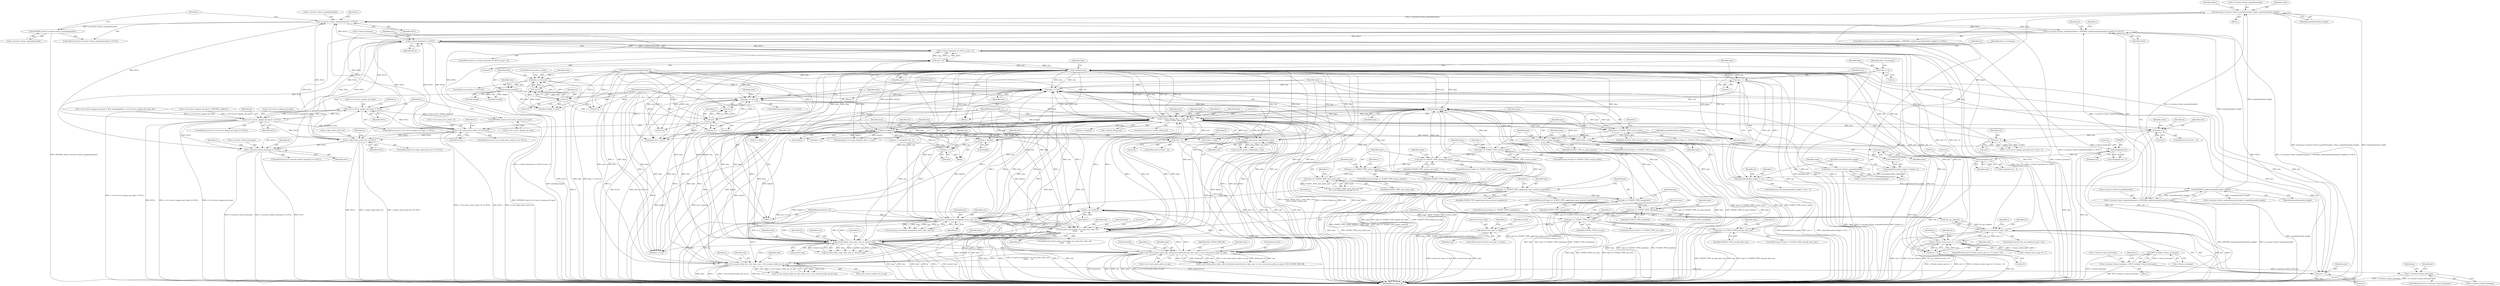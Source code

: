 digraph "0_openssl_fb0bc2b273bcc2d5401dd883fe869af4fc74bb21@API" {
"1000348" [label="(Call,memcpy(s->session->tlsext_ecpointformatlist, sdata, ecpointformatlist_length))"];
"1000325" [label="(Call,s->session->tlsext_ecpointformatlist = OPENSSL_malloc(ecpointformatlist_length))"];
"1000331" [label="(Call,OPENSSL_malloc(ecpointformatlist_length))"];
"1000284" [label="(Call,ecpointformatlist_length != size - 1)"];
"1000278" [label="(Call,ecpointformatlist_length = *(sdata++))"];
"1000286" [label="(Call,size - 1)"];
"1000233" [label="(Call,s->tlsext_debug_cb(s, 1, type, data, size,\n\t\t\t\t\t\ts->tlsext_debug_arg))"];
"1000395" [label="(Call,tls_use_ticket(s))"];
"1000787" [label="(Call,ssl_parse_serverhello_renegotiate_ext(s, data, size, al))"];
"1000841" [label="(Call,ssl_parse_serverhello_use_srtp_ext(s, data, size,\n\t\t\t\t\t\t\t      al))"];
"1000895" [label="(Call,record->fn2(s, type, data, size, al, record->arg))"];
"1000592" [label="(Call,s->ctx->next_proto_select_cb(s, &selected, &selected_len, data, size, s->ctx->next_proto_select_cb_arg))"];
"1000114" [label="(MethodParameterIn,SSL *s)"];
"1000688" [label="(Call,len |= data[1])"];
"1000685" [label="(Call,len <<= 8)"];
"1000680" [label="(Call,len = data[0])"];
"1000217" [label="(Call,n2s(data,size))"];
"1000214" [label="(Call,n2s(data,type))"];
"1000206" [label="(Call,data <= (d+n-4))"];
"1000932" [label="(Call,data += size)"];
"1000254" [label="(Call,size > 0)"];
"1000717" [label="(Call,(unsigned) size)"];
"1000697" [label="(Call,(unsigned) size)"];
"1000670" [label="(Call,size < 4)"];
"1000447" [label="(Call,size - 2)"];
"1000423" [label="(Call,size < 2)"];
"1000378" [label="(Call,s->tls_session_ticket_ext_cb(s, data, size, s->tls_session_ticket_ext_cb_arg))"];
"1000397" [label="(Call,size > 0)"];
"1000530" [label="(Call,size > 0)"];
"1000187" [label="(Call,n2s(data,length))"];
"1000179" [label="(Call,data >= (d+n-2))"];
"1000124" [label="(Call,*data = *p)"];
"1000116" [label="(MethodParameterIn,unsigned char *d)"];
"1000183" [label="(Call,n-2)"];
"1000117" [label="(MethodParameterIn,int n)"];
"1000210" [label="(Call,n-4)"];
"1000651" [label="(Call,type == TLSEXT_TYPE_application_layer_protocol_negotiation)"];
"1000548" [label="(Call,type == TLSEXT_TYPE_next_proto_neg)"];
"1000518" [label="(Call,type == TLSEXT_TYPE_status_request)"];
"1000414" [label="(Call,type == TLSEXT_TYPE_opaque_prf_input)"];
"1000368" [label="(Call,type == TLSEXT_TYPE_session_ticket)"];
"1000269" [label="(Call,type == TLSEXT_TYPE_ec_point_formats)"];
"1000243" [label="(Call,type == TLSEXT_TYPE_server_name)"];
"1000799" [label="(Call,type == TLSEXT_TYPE_heartbeat)"];
"1000781" [label="(Call,type == TLSEXT_TYPE_renegotiate)"];
"1000909" [label="(Call,type == TLSEXT_TYPE_encrypt_then_mac)"];
"1000836" [label="(Call,type == TLSEXT_TYPE_use_srtp)"];
"1000883" [label="(Call,record->ext_type == type)"];
"1000580" [label="(Call,ssl_next_proto_validate(data, size))"];
"1000118" [label="(MethodParameterIn,int *al)"];
"1000281" [label="(Call,sdata++)"];
"1000274" [label="(Call,*sdata = data)"];
"1000310" [label="(Call,s->session->tlsext_ecpointformatlist != NULL)"];
"1000317" [label="(Call,OPENSSL_free(s->session->tlsext_ecpointformatlist))"];
"1000324" [label="(Call,(s->session->tlsext_ecpointformatlist = OPENSSL_malloc(ecpointformatlist_length)) == NULL)"];
"1000249" [label="(Call,s->tlsext_hostname == NULL)"];
"1000248" [label="(Call,s->tlsext_hostname == NULL || size > 0)"];
"1000393" [label="(Call,!tls_use_ticket(s) || (size > 0))"];
"1000523" [label="(Call,(s->tlsext_status_type == -1) || (size > 0))"];
"1000458" [label="(Call,s->s3->server_opaque_prf_input != NULL)"];
"1000465" [label="(Call,OPENSSL_free(s->s3->server_opaque_prf_input))"];
"1000502" [label="(Call,s->s3->server_opaque_prf_input == NULL)"];
"1000564" [label="(Call,s->ctx->next_proto_select_cb == NULL)"];
"1000657" [label="(Call,s->alpn_client_proto_list == NULL)"];
"1000964" [label="(Call,s->session->tlsext_hostname == NULL)"];
"1000978" [label="(Call,BUF_strdup(s->tlsext_hostname))"];
"1000972" [label="(Call,s->session->tlsext_hostname = BUF_strdup(s->tlsext_hostname))"];
"1000983" [label="(Call,!s->session->tlsext_hostname)"];
"1000359" [label="(Call,sdata = s->session->tlsext_ecpointformatlist)"];
"1000781" [label="(Call,type == TLSEXT_TYPE_renegotiate)"];
"1000547" [label="(Call,type == TLSEXT_TYPE_next_proto_neg &&\n\t\t\t s->s3->tmp.finish_md_len == 0)"];
"1000519" [label="(Identifier,type)"];
"1000801" [label="(Identifier,TLSEXT_TYPE_heartbeat)"];
"1000964" [label="(Call,s->session->tlsext_hostname == NULL)"];
"1000479" [label="(Call,s->s3->server_opaque_prf_input = OPENSSL_malloc(1))"];
"1000195" [label="(Call,d+n)"];
"1000600" [label="(Call,s->ctx->next_proto_select_cb_arg)"];
"1000457" [label="(ControlStructure,if (s->s3->server_opaque_prf_input != NULL))"];
"1000414" [label="(Call,type == TLSEXT_TYPE_opaque_prf_input)"];
"1000563" [label="(ControlStructure,if (s->ctx->next_proto_select_cb == NULL))"];
"1000901" [label="(Call,record->arg)"];
"1000225" [label="(Call,d+n)"];
"1000897" [label="(Identifier,type)"];
"1000382" [label="(Call,s->tls_session_ticket_ext_cb_arg)"];
"1000800" [label="(Identifier,type)"];
"1000276" [label="(Identifier,data)"];
"1000281" [label="(Call,sdata++)"];
"1000975" [label="(Identifier,s)"];
"1000884" [label="(Call,record->ext_type)"];
"1000178" [label="(ControlStructure,if (data >= (d+n-2)))"];
"1000883" [label="(Call,record->ext_type == type)"];
"1000270" [label="(Identifier,type)"];
"1000234" [label="(Identifier,s)"];
"1000717" [label="(Call,(unsigned) size)"];
"1000130" [label="(Identifier,tlsext_servername)"];
"1000659" [label="(Identifier,s)"];
"1000716" [label="(Call,(unsigned) size - 3)"];
"1000180" [label="(Identifier,data)"];
"1000708" [label="(Call,len = data[2])"];
"1000653" [label="(Identifier,TLSEXT_TYPE_application_layer_protocol_negotiation)"];
"1000268" [label="(ControlStructure,if (type == TLSEXT_TYPE_ec_point_formats))"];
"1000248" [label="(Call,s->tlsext_hostname == NULL || size > 0)"];
"1000251" [label="(Identifier,s)"];
"1000665" [label="(Identifier,al)"];
"1000242" [label="(ControlStructure,if (type == TLSEXT_TYPE_server_name))"];
"1000219" [label="(Identifier,size)"];
"1000116" [label="(MethodParameterIn,unsigned char *d)"];
"1000271" [label="(Identifier,TLSEXT_TYPE_ec_point_formats)"];
"1000378" [label="(Call,s->tls_session_ticket_ext_cb(s, data, size, s->tls_session_ticket_ext_cb_arg))"];
"1000580" [label="(Call,ssl_next_proto_validate(data, size))"];
"1000681" [label="(Identifier,len)"];
"1000215" [label="(Identifier,data)"];
"1000423" [label="(Call,size < 2)"];
"1000882" [label="(ControlStructure,if (record->ext_type == type))"];
"1000838" [label="(Identifier,TLSEXT_TYPE_use_srtp)"];
"1000260" [label="(Identifier,al)"];
"1000694" [label="(Call,len != (unsigned) size - 2)"];
"1000524" [label="(Call,s->tlsext_status_type == -1)"];
"1000419" [label="(Call,*sdata = data)"];
"1000798" [label="(ControlStructure,if (type == TLSEXT_TYPE_heartbeat))"];
"1000280" [label="(Call,*(sdata++))"];
"1000397" [label="(Call,size > 0)"];
"1000835" [label="(ControlStructure,if (type == TLSEXT_TYPE_use_srtp))"];
"1000689" [label="(Identifier,len)"];
"1000212" [label="(Literal,4)"];
"1000458" [label="(Call,s->s3->server_opaque_prf_input != NULL)"];
"1000188" [label="(Identifier,data)"];
"1000355" [label="(Identifier,ecpointformatlist_length)"];
"1000181" [label="(Call,d+n-2)"];
"1000579" [label="(Call,!ssl_next_proto_validate(data, size))"];
"1000253" [label="(Identifier,NULL)"];
"1000403" [label="(Identifier,al)"];
"1000596" [label="(Call,&selected_len)"];
"1000782" [label="(Identifier,type)"];
"1000654" [label="(Block,)"];
"1000256" [label="(Literal,0)"];
"1000870" [label="(Identifier,i)"];
"1000275" [label="(Identifier,sdata)"];
"1000285" [label="(Identifier,ecpointformatlist_length)"];
"1000311" [label="(Call,s->session->tlsext_ecpointformatlist)"];
"1000377" [label="(Call,!s->tls_session_ticket_ext_cb(s, data, size, s->tls_session_ticket_ext_cb_arg))"];
"1000842" [label="(Identifier,s)"];
"1000700" [label="(Literal,2)"];
"1000368" [label="(Call,type == TLSEXT_TYPE_session_ticket)"];
"1000320" [label="(Identifier,s)"];
"1000447" [label="(Call,size - 2)"];
"1000243" [label="(Call,type == TLSEXT_TYPE_server_name)"];
"1001004" [label="(Call,*p = data)"];
"1000549" [label="(Identifier,type)"];
"1000530" [label="(Call,size > 0)"];
"1000367" [label="(ControlStructure,if (type == TLSEXT_TYPE_session_ticket))"];
"1000316" [label="(Identifier,NULL)"];
"1000965" [label="(Call,s->session->tlsext_hostname)"];
"1000594" [label="(Call,&selected)"];
"1000309" [label="(ControlStructure,if (s->session->tlsext_ecpointformatlist != NULL))"];
"1000331" [label="(Call,OPENSSL_malloc(ecpointformatlist_length))"];
"1000786" [label="(Call,!ssl_parse_serverhello_renegotiate_ext(s, data, size, al))"];
"1000836" [label="(Call,type == TLSEXT_TYPE_use_srtp)"];
"1000844" [label="(Identifier,size)"];
"1000222" [label="(Call,data+size)"];
"1000279" [label="(Identifier,ecpointformatlist_length)"];
"1000207" [label="(Identifier,data)"];
"1000247" [label="(ControlStructure,if (s->tlsext_hostname == NULL || size > 0))"];
"1000984" [label="(Call,s->session->tlsext_hostname)"];
"1000651" [label="(Call,type == TLSEXT_TYPE_application_layer_protocol_negotiation)"];
"1000193" [label="(Identifier,data)"];
"1000898" [label="(Identifier,data)"];
"1000909" [label="(Call,type == TLSEXT_TYPE_encrypt_then_mac)"];
"1000449" [label="(Literal,2)"];
"1000687" [label="(Literal,8)"];
"1000126" [label="(Call,*p)"];
"1000502" [label="(Call,s->s3->server_opaque_prf_input == NULL)"];
"1000520" [label="(Identifier,TLSEXT_TYPE_status_request)"];
"1000972" [label="(Call,s->session->tlsext_hostname = BUF_strdup(s->tlsext_hostname))"];
"1000216" [label="(Identifier,type)"];
"1000788" [label="(Identifier,s)"];
"1000360" [label="(Identifier,sdata)"];
"1000682" [label="(Call,data[0])"];
"1000434" [label="(Identifier,sdata)"];
"1000790" [label="(Identifier,size)"];
"1000574" [label="(Identifier,al)"];
"1000508" [label="(Identifier,NULL)"];
"1000676" [label="(Identifier,al)"];
"1000720" [label="(Literal,3)"];
"1000522" [label="(ControlStructure,if ((s->tlsext_status_type == -1) || (size > 0)))"];
"1000690" [label="(Call,data[1])"];
"1000239" [label="(Call,s->tlsext_debug_arg)"];
"1000326" [label="(Call,s->session->tlsext_ecpointformatlist)"];
"1000415" [label="(Identifier,type)"];
"1000359" [label="(Call,sdata = s->session->tlsext_ecpointformatlist)"];
"1000845" [label="(Identifier,al)"];
"1000536" [label="(Identifier,al)"];
"1000512" [label="(Identifier,al)"];
"1000429" [label="(Identifier,al)"];
"1000805" [label="(Identifier,data)"];
"1001006" [label="(Identifier,p)"];
"1000357" [label="(Identifier,stderr)"];
"1000375" [label="(Identifier,s)"];
"1000983" [label="(Call,!s->session->tlsext_hostname)"];
"1000789" [label="(Identifier,data)"];
"1000532" [label="(Literal,0)"];
"1000894" [label="(Call,!record->fn2(s, type, data, size, al, record->arg))"];
"1000593" [label="(Identifier,s)"];
"1000503" [label="(Call,s->s3->server_opaque_prf_input)"];
"1000843" [label="(Identifier,data)"];
"1000286" [label="(Call,size - 1)"];
"1000936" [label="(Call,data != d+n)"];
"1000548" [label="(Call,type == TLSEXT_TYPE_next_proto_neg)"];
"1000269" [label="(Call,type == TLSEXT_TYPE_ec_point_formats)"];
"1000531" [label="(Identifier,size)"];
"1000652" [label="(Identifier,type)"];
"1000526" [label="(Identifier,s)"];
"1000370" [label="(Identifier,TLSEXT_TYPE_session_ticket)"];
"1000581" [label="(Identifier,data)"];
"1000978" [label="(Call,BUF_strdup(s->tlsext_hostname))"];
"1000392" [label="(ControlStructure,if (!tls_use_ticket(s) || (size > 0)))"];
"1000592" [label="(Call,s->ctx->next_proto_select_cb(s, &selected, &selected_len, data, size, s->ctx->next_proto_select_cb_arg))"];
"1000441" [label="(Call,s->s3->server_opaque_prf_input_len != size - 2)"];
"1000250" [label="(Call,s->tlsext_hostname)"];
"1000688" [label="(Call,len |= data[1])"];
"1000361" [label="(Call,s->session->tlsext_ecpointformatlist)"];
"1000328" [label="(Identifier,s)"];
"1000488" [label="(Call,s->s3->server_opaque_prf_input = BUF_memdup(sdata, s->s3->server_opaque_prf_input_len))"];
"1000396" [label="(Identifier,s)"];
"1000191" [label="(Call,data+length != d+n)"];
"1000125" [label="(Identifier,data)"];
"1000934" [label="(Identifier,size)"];
"1000973" [label="(Call,s->session->tlsext_hostname)"];
"1000791" [label="(Identifier,al)"];
"1000695" [label="(Identifier,len)"];
"1000332" [label="(Identifier,ecpointformatlist_length)"];
"1000685" [label="(Call,len <<= 8)"];
"1000278" [label="(Call,ecpointformatlist_length = *(sdata++))"];
"1000333" [label="(Identifier,NULL)"];
"1000192" [label="(Call,data+length)"];
"1000650" [label="(ControlStructure,if (type == TLSEXT_TYPE_application_layer_protocol_negotiation))"];
"1000555" [label="(Identifier,s)"];
"1000206" [label="(Call,data <= (d+n-4))"];
"1000938" [label="(Call,d+n)"];
"1000908" [label="(ControlStructure,if (type == TLSEXT_TYPE_encrypt_then_mac))"];
"1000318" [label="(Call,s->session->tlsext_ecpointformatlist)"];
"1000236" [label="(Identifier,type)"];
"1000992" [label="(Identifier,al)"];
"1000661" [label="(Identifier,NULL)"];
"1000187" [label="(Call,n2s(data,length))"];
"1000971" [label="(Block,)"];
"1000124" [label="(Call,*data = *p)"];
"1000233" [label="(Call,s->tlsext_debug_cb(s, 1, type, data, size,\n\t\t\t\t\t\ts->tlsext_debug_arg))"];
"1000937" [label="(Identifier,data)"];
"1000282" [label="(Identifier,sdata)"];
"1000911" [label="(Identifier,TLSEXT_TYPE_encrypt_then_mac)"];
"1000542" [label="(Identifier,s)"];
"1000292" [label="(Identifier,al)"];
"1000847" [label="(Literal,0)"];
"1000699" [label="(Identifier,size)"];
"1000274" [label="(Call,*sdata = data)"];
"1000218" [label="(Identifier,data)"];
"1000380" [label="(Identifier,data)"];
"1000221" [label="(Call,data+size > (d+n))"];
"1000672" [label="(Literal,4)"];
"1000245" [label="(Identifier,TLSEXT_TYPE_server_name)"];
"1000324" [label="(Call,(s->session->tlsext_ecpointformatlist = OPENSSL_malloc(ecpointformatlist_length)) == NULL)"];
"1000582" [label="(Identifier,size)"];
"1000686" [label="(Identifier,len)"];
"1000235" [label="(Literal,1)"];
"1000325" [label="(Call,s->session->tlsext_ecpointformatlist = OPENSSL_malloc(ecpointformatlist_length))"];
"1000238" [label="(Identifier,size)"];
"1000118" [label="(MethodParameterIn,int *al)"];
"1000420" [label="(Identifier,sdata)"];
"1000465" [label="(Call,OPENSSL_free(s->s3->server_opaque_prf_input))"];
"1000214" [label="(Call,n2s(data,type))"];
"1000900" [label="(Identifier,al)"];
"1000840" [label="(ControlStructure,if(ssl_parse_serverhello_use_srtp_ext(s, data, size,\n\t\t\t\t\t\t\t      al)))"];
"1000369" [label="(Identifier,type)"];
"1000249" [label="(Call,s->tlsext_hostname == NULL)"];
"1000119" [label="(Block,)"];
"1000184" [label="(Identifier,n)"];
"1000468" [label="(Identifier,s)"];
"1000244" [label="(Identifier,type)"];
"1000117" [label="(MethodParameterIn,int n)"];
"1000229" [label="(ControlStructure,if (s->tlsext_debug_cb))"];
"1000398" [label="(Identifier,size)"];
"1000837" [label="(Identifier,type)"];
"1000348" [label="(Call,memcpy(s->session->tlsext_ecpointformatlist, sdata, ecpointformatlist_length))"];
"1000272" [label="(Block,)"];
"1000852" [label="(Identifier,s)"];
"1000341" [label="(Call,s->session->tlsext_ecpointformatlist_length = ecpointformatlist_length)"];
"1000523" [label="(Call,(s->tlsext_status_type == -1) || (size > 0))"];
"1000910" [label="(Identifier,type)"];
"1000409" [label="(Identifier,s)"];
"1000186" [label="(ControlStructure,goto ri_check;)"];
"1000570" [label="(Identifier,NULL)"];
"1000416" [label="(Identifier,TLSEXT_TYPE_opaque_prf_input)"];
"1000283" [label="(ControlStructure,if (ecpointformatlist_length != size - 1))"];
"1000379" [label="(Identifier,s)"];
"1000899" [label="(Identifier,size)"];
"1000982" [label="(ControlStructure,if (!s->session->tlsext_hostname))"];
"1000301" [label="(Block,)"];
"1000425" [label="(Literal,2)"];
"1000223" [label="(Identifier,data)"];
"1000208" [label="(Call,d+n-4)"];
"1000381" [label="(Identifier,size)"];
"1000349" [label="(Call,s->session->tlsext_ecpointformatlist)"];
"1000719" [label="(Identifier,size)"];
"1000185" [label="(Literal,2)"];
"1000413" [label="(ControlStructure,if (type == TLSEXT_TYPE_opaque_prf_input))"];
"1000354" [label="(Identifier,sdata)"];
"1000464" [label="(Identifier,NULL)"];
"1000211" [label="(Identifier,n)"];
"1000565" [label="(Call,s->ctx->next_proto_select_cb)"];
"1000963" [label="(ControlStructure,if (s->session->tlsext_hostname == NULL))"];
"1001038" [label="(MethodReturn,static int)"];
"1000394" [label="(Call,!tls_use_ticket(s))"];
"1000670" [label="(Call,size < 4)"];
"1000393" [label="(Call,!tls_use_ticket(s) || (size > 0))"];
"1000179" [label="(Call,data >= (d+n-2))"];
"1000517" [label="(ControlStructure,if (type == TLSEXT_TYPE_status_request))"];
"1000656" [label="(ControlStructure,if (s->alpn_client_proto_list == NULL))"];
"1000970" [label="(Identifier,NULL)"];
"1000783" [label="(Identifier,TLSEXT_TYPE_renegotiate)"];
"1000183" [label="(Call,n-2)"];
"1000895" [label="(Call,record->fn2(s, type, data, size, al, record->arg))"];
"1000896" [label="(Identifier,s)"];
"1000317" [label="(Call,OPENSSL_free(s->session->tlsext_ecpointformatlist))"];
"1000114" [label="(MethodParameterIn,SSL *s)"];
"1000255" [label="(Identifier,size)"];
"1000841" [label="(Call,ssl_parse_serverhello_use_srtp_ext(s, data, size,\n\t\t\t\t\t\t\t      al))"];
"1000671" [label="(Identifier,size)"];
"1000887" [label="(Identifier,type)"];
"1000892" [label="(Identifier,record)"];
"1000933" [label="(Identifier,data)"];
"1000399" [label="(Literal,0)"];
"1000299" [label="(Identifier,s)"];
"1000459" [label="(Call,s->s3->server_opaque_prf_input)"];
"1000979" [label="(Call,s->tlsext_hostname)"];
"1000310" [label="(Call,s->session->tlsext_ecpointformatlist != NULL)"];
"1000265" [label="(Identifier,tlsext_servername)"];
"1000424" [label="(Identifier,size)"];
"1000657" [label="(Call,s->alpn_client_proto_list == NULL)"];
"1000799" [label="(Call,type == TLSEXT_TYPE_heartbeat)"];
"1000395" [label="(Call,tls_use_ticket(s))"];
"1000550" [label="(Identifier,TLSEXT_TYPE_next_proto_neg)"];
"1000919" [label="(Identifier,s)"];
"1000598" [label="(Identifier,data)"];
"1000205" [label="(ControlStructure,while(data <= (d+n-4)))"];
"1000605" [label="(Identifier,SSL_TLSEXT_ERR_OK)"];
"1000696" [label="(Call,(unsigned) size - 2)"];
"1000780" [label="(ControlStructure,if (type == TLSEXT_TYPE_renegotiate))"];
"1000284" [label="(Call,ecpointformatlist_length != size - 1)"];
"1000323" [label="(ControlStructure,if ((s->session->tlsext_ecpointformatlist = OPENSSL_malloc(ecpointformatlist_length)) == NULL))"];
"1000658" [label="(Call,s->alpn_client_proto_list)"];
"1000986" [label="(Identifier,s)"];
"1000466" [label="(Call,s->s3->server_opaque_prf_input)"];
"1000768" [label="(Call,data + 3)"];
"1001000" [label="(Identifier,al)"];
"1000448" [label="(Identifier,size)"];
"1000337" [label="(Identifier,al)"];
"1000210" [label="(Call,n-4)"];
"1000932" [label="(Call,data += size)"];
"1000237" [label="(Identifier,data)"];
"1000591" [label="(Call,s->ctx->next_proto_select_cb(s, &selected, &selected_len, data, size, s->ctx->next_proto_select_cb_arg) != SSL_TLSEXT_ERR_OK)"];
"1000599" [label="(Identifier,size)"];
"1000518" [label="(Call,type == TLSEXT_TYPE_status_request)"];
"1000669" [label="(ControlStructure,if (size < 4))"];
"1000501" [label="(ControlStructure,if (s->s3->server_opaque_prf_input == NULL))"];
"1000344" [label="(Identifier,s)"];
"1000217" [label="(Call,n2s(data,size))"];
"1000787" [label="(Call,ssl_parse_serverhello_renegotiate_ext(s, data, size, al))"];
"1000213" [label="(Block,)"];
"1000680" [label="(Call,len = data[0])"];
"1000762" [label="(Call,memcpy(s->s3->alpn_selected, data + 3, len))"];
"1000254" [label="(Call,size > 0)"];
"1000564" [label="(Call,s->ctx->next_proto_select_cb == NULL)"];
"1000189" [label="(Identifier,length)"];
"1000287" [label="(Identifier,size)"];
"1000697" [label="(Call,(unsigned) size)"];
"1000475" [label="(Identifier,s)"];
"1000288" [label="(Literal,1)"];
"1000422" [label="(ControlStructure,if (size < 2))"];
"1000348" -> "1000301"  [label="AST: "];
"1000348" -> "1000355"  [label="CFG: "];
"1000349" -> "1000348"  [label="AST: "];
"1000354" -> "1000348"  [label="AST: "];
"1000355" -> "1000348"  [label="AST: "];
"1000357" -> "1000348"  [label="CFG: "];
"1000348" -> "1001038"  [label="DDG: memcpy(s->session->tlsext_ecpointformatlist, sdata, ecpointformatlist_length)"];
"1000348" -> "1001038"  [label="DDG: ecpointformatlist_length"];
"1000348" -> "1000310"  [label="DDG: s->session->tlsext_ecpointformatlist"];
"1000325" -> "1000348"  [label="DDG: s->session->tlsext_ecpointformatlist"];
"1000281" -> "1000348"  [label="DDG: sdata"];
"1000331" -> "1000348"  [label="DDG: ecpointformatlist_length"];
"1000348" -> "1000359"  [label="DDG: s->session->tlsext_ecpointformatlist"];
"1000325" -> "1000324"  [label="AST: "];
"1000325" -> "1000331"  [label="CFG: "];
"1000326" -> "1000325"  [label="AST: "];
"1000331" -> "1000325"  [label="AST: "];
"1000333" -> "1000325"  [label="CFG: "];
"1000325" -> "1001038"  [label="DDG: s->session->tlsext_ecpointformatlist"];
"1000325" -> "1001038"  [label="DDG: OPENSSL_malloc(ecpointformatlist_length)"];
"1000325" -> "1000324"  [label="DDG: s->session->tlsext_ecpointformatlist"];
"1000331" -> "1000325"  [label="DDG: ecpointformatlist_length"];
"1000331" -> "1000332"  [label="CFG: "];
"1000332" -> "1000331"  [label="AST: "];
"1000331" -> "1001038"  [label="DDG: ecpointformatlist_length"];
"1000331" -> "1000324"  [label="DDG: ecpointformatlist_length"];
"1000284" -> "1000331"  [label="DDG: ecpointformatlist_length"];
"1000331" -> "1000341"  [label="DDG: ecpointformatlist_length"];
"1000284" -> "1000283"  [label="AST: "];
"1000284" -> "1000286"  [label="CFG: "];
"1000285" -> "1000284"  [label="AST: "];
"1000286" -> "1000284"  [label="AST: "];
"1000292" -> "1000284"  [label="CFG: "];
"1000299" -> "1000284"  [label="CFG: "];
"1000284" -> "1001038"  [label="DDG: size - 1"];
"1000284" -> "1001038"  [label="DDG: ecpointformatlist_length"];
"1000284" -> "1001038"  [label="DDG: ecpointformatlist_length != size - 1"];
"1000278" -> "1000284"  [label="DDG: ecpointformatlist_length"];
"1000286" -> "1000284"  [label="DDG: size"];
"1000286" -> "1000284"  [label="DDG: 1"];
"1000278" -> "1000272"  [label="AST: "];
"1000278" -> "1000280"  [label="CFG: "];
"1000279" -> "1000278"  [label="AST: "];
"1000280" -> "1000278"  [label="AST: "];
"1000285" -> "1000278"  [label="CFG: "];
"1000278" -> "1001038"  [label="DDG: *(sdata++)"];
"1000286" -> "1000288"  [label="CFG: "];
"1000287" -> "1000286"  [label="AST: "];
"1000288" -> "1000286"  [label="AST: "];
"1000286" -> "1001038"  [label="DDG: size"];
"1000286" -> "1000217"  [label="DDG: size"];
"1000233" -> "1000286"  [label="DDG: size"];
"1000217" -> "1000286"  [label="DDG: size"];
"1000286" -> "1000932"  [label="DDG: size"];
"1000233" -> "1000229"  [label="AST: "];
"1000233" -> "1000239"  [label="CFG: "];
"1000234" -> "1000233"  [label="AST: "];
"1000235" -> "1000233"  [label="AST: "];
"1000236" -> "1000233"  [label="AST: "];
"1000237" -> "1000233"  [label="AST: "];
"1000238" -> "1000233"  [label="AST: "];
"1000239" -> "1000233"  [label="AST: "];
"1000244" -> "1000233"  [label="CFG: "];
"1000233" -> "1001038"  [label="DDG: data"];
"1000233" -> "1001038"  [label="DDG: s->tlsext_debug_cb(s, 1, type, data, size,\n\t\t\t\t\t\ts->tlsext_debug_arg)"];
"1000233" -> "1001038"  [label="DDG: s->tlsext_debug_arg"];
"1000233" -> "1001038"  [label="DDG: size"];
"1000233" -> "1001038"  [label="DDG: s"];
"1000233" -> "1000206"  [label="DDG: data"];
"1000233" -> "1000214"  [label="DDG: data"];
"1000233" -> "1000217"  [label="DDG: data"];
"1000233" -> "1000217"  [label="DDG: size"];
"1000233" -> "1000221"  [label="DDG: data"];
"1000233" -> "1000222"  [label="DDG: data"];
"1000395" -> "1000233"  [label="DDG: s"];
"1000787" -> "1000233"  [label="DDG: s"];
"1000841" -> "1000233"  [label="DDG: s"];
"1000895" -> "1000233"  [label="DDG: s"];
"1000592" -> "1000233"  [label="DDG: s"];
"1000114" -> "1000233"  [label="DDG: s"];
"1000214" -> "1000233"  [label="DDG: type"];
"1000688" -> "1000233"  [label="DDG: data[1]"];
"1000217" -> "1000233"  [label="DDG: data"];
"1000217" -> "1000233"  [label="DDG: size"];
"1000233" -> "1000243"  [label="DDG: type"];
"1000233" -> "1000254"  [label="DDG: size"];
"1000233" -> "1000274"  [label="DDG: data"];
"1000233" -> "1000378"  [label="DDG: s"];
"1000233" -> "1000378"  [label="DDG: data"];
"1000233" -> "1000378"  [label="DDG: size"];
"1000233" -> "1000395"  [label="DDG: s"];
"1000233" -> "1000397"  [label="DDG: size"];
"1000233" -> "1000419"  [label="DDG: data"];
"1000233" -> "1000423"  [label="DDG: size"];
"1000233" -> "1000530"  [label="DDG: size"];
"1000233" -> "1000580"  [label="DDG: data"];
"1000233" -> "1000580"  [label="DDG: size"];
"1000233" -> "1000592"  [label="DDG: s"];
"1000233" -> "1000592"  [label="DDG: data"];
"1000233" -> "1000670"  [label="DDG: size"];
"1000233" -> "1000680"  [label="DDG: data"];
"1000233" -> "1000688"  [label="DDG: data"];
"1000233" -> "1000708"  [label="DDG: data"];
"1000233" -> "1000762"  [label="DDG: data"];
"1000233" -> "1000768"  [label="DDG: data"];
"1000233" -> "1000787"  [label="DDG: s"];
"1000233" -> "1000787"  [label="DDG: data"];
"1000233" -> "1000787"  [label="DDG: size"];
"1000233" -> "1000841"  [label="DDG: s"];
"1000233" -> "1000841"  [label="DDG: data"];
"1000233" -> "1000841"  [label="DDG: size"];
"1000233" -> "1000895"  [label="DDG: s"];
"1000233" -> "1000895"  [label="DDG: data"];
"1000233" -> "1000895"  [label="DDG: size"];
"1000233" -> "1000932"  [label="DDG: size"];
"1000233" -> "1000932"  [label="DDG: data"];
"1000233" -> "1000936"  [label="DDG: data"];
"1000233" -> "1001004"  [label="DDG: data"];
"1000395" -> "1000394"  [label="AST: "];
"1000395" -> "1000396"  [label="CFG: "];
"1000396" -> "1000395"  [label="AST: "];
"1000394" -> "1000395"  [label="CFG: "];
"1000395" -> "1001038"  [label="DDG: s"];
"1000395" -> "1000378"  [label="DDG: s"];
"1000395" -> "1000394"  [label="DDG: s"];
"1000787" -> "1000395"  [label="DDG: s"];
"1000378" -> "1000395"  [label="DDG: s"];
"1000841" -> "1000395"  [label="DDG: s"];
"1000895" -> "1000395"  [label="DDG: s"];
"1000592" -> "1000395"  [label="DDG: s"];
"1000114" -> "1000395"  [label="DDG: s"];
"1000395" -> "1000592"  [label="DDG: s"];
"1000395" -> "1000787"  [label="DDG: s"];
"1000395" -> "1000841"  [label="DDG: s"];
"1000395" -> "1000895"  [label="DDG: s"];
"1000787" -> "1000786"  [label="AST: "];
"1000787" -> "1000791"  [label="CFG: "];
"1000788" -> "1000787"  [label="AST: "];
"1000789" -> "1000787"  [label="AST: "];
"1000790" -> "1000787"  [label="AST: "];
"1000791" -> "1000787"  [label="AST: "];
"1000786" -> "1000787"  [label="CFG: "];
"1000787" -> "1001038"  [label="DDG: al"];
"1000787" -> "1001038"  [label="DDG: data"];
"1000787" -> "1001038"  [label="DDG: s"];
"1000787" -> "1001038"  [label="DDG: size"];
"1000787" -> "1000217"  [label="DDG: size"];
"1000787" -> "1000378"  [label="DDG: s"];
"1000787" -> "1000592"  [label="DDG: s"];
"1000787" -> "1000786"  [label="DDG: s"];
"1000787" -> "1000786"  [label="DDG: data"];
"1000787" -> "1000786"  [label="DDG: size"];
"1000787" -> "1000786"  [label="DDG: al"];
"1000841" -> "1000787"  [label="DDG: s"];
"1000841" -> "1000787"  [label="DDG: al"];
"1000895" -> "1000787"  [label="DDG: s"];
"1000895" -> "1000787"  [label="DDG: al"];
"1000592" -> "1000787"  [label="DDG: s"];
"1000114" -> "1000787"  [label="DDG: s"];
"1000688" -> "1000787"  [label="DDG: data[1]"];
"1000217" -> "1000787"  [label="DDG: data"];
"1000217" -> "1000787"  [label="DDG: size"];
"1000118" -> "1000787"  [label="DDG: al"];
"1000787" -> "1000841"  [label="DDG: s"];
"1000787" -> "1000841"  [label="DDG: al"];
"1000787" -> "1000895"  [label="DDG: s"];
"1000787" -> "1000895"  [label="DDG: al"];
"1000787" -> "1000932"  [label="DDG: size"];
"1000787" -> "1000932"  [label="DDG: data"];
"1000841" -> "1000840"  [label="AST: "];
"1000841" -> "1000845"  [label="CFG: "];
"1000842" -> "1000841"  [label="AST: "];
"1000843" -> "1000841"  [label="AST: "];
"1000844" -> "1000841"  [label="AST: "];
"1000845" -> "1000841"  [label="AST: "];
"1000847" -> "1000841"  [label="CFG: "];
"1000933" -> "1000841"  [label="CFG: "];
"1000841" -> "1001038"  [label="DDG: data"];
"1000841" -> "1001038"  [label="DDG: size"];
"1000841" -> "1001038"  [label="DDG: s"];
"1000841" -> "1001038"  [label="DDG: al"];
"1000841" -> "1001038"  [label="DDG: ssl_parse_serverhello_use_srtp_ext(s, data, size,\n\t\t\t\t\t\t\t      al)"];
"1000841" -> "1000217"  [label="DDG: size"];
"1000841" -> "1000378"  [label="DDG: s"];
"1000841" -> "1000592"  [label="DDG: s"];
"1000895" -> "1000841"  [label="DDG: s"];
"1000895" -> "1000841"  [label="DDG: al"];
"1000592" -> "1000841"  [label="DDG: s"];
"1000114" -> "1000841"  [label="DDG: s"];
"1000688" -> "1000841"  [label="DDG: data[1]"];
"1000217" -> "1000841"  [label="DDG: data"];
"1000217" -> "1000841"  [label="DDG: size"];
"1000118" -> "1000841"  [label="DDG: al"];
"1000841" -> "1000895"  [label="DDG: s"];
"1000841" -> "1000895"  [label="DDG: al"];
"1000841" -> "1000932"  [label="DDG: size"];
"1000841" -> "1000932"  [label="DDG: data"];
"1000895" -> "1000894"  [label="AST: "];
"1000895" -> "1000901"  [label="CFG: "];
"1000896" -> "1000895"  [label="AST: "];
"1000897" -> "1000895"  [label="AST: "];
"1000898" -> "1000895"  [label="AST: "];
"1000899" -> "1000895"  [label="AST: "];
"1000900" -> "1000895"  [label="AST: "];
"1000901" -> "1000895"  [label="AST: "];
"1000894" -> "1000895"  [label="CFG: "];
"1000895" -> "1001038"  [label="DDG: type"];
"1000895" -> "1001038"  [label="DDG: size"];
"1000895" -> "1001038"  [label="DDG: data"];
"1000895" -> "1001038"  [label="DDG: al"];
"1000895" -> "1001038"  [label="DDG: s"];
"1000895" -> "1001038"  [label="DDG: record->arg"];
"1000895" -> "1000214"  [label="DDG: type"];
"1000895" -> "1000217"  [label="DDG: size"];
"1000895" -> "1000378"  [label="DDG: s"];
"1000895" -> "1000592"  [label="DDG: s"];
"1000895" -> "1000894"  [label="DDG: data"];
"1000895" -> "1000894"  [label="DDG: size"];
"1000895" -> "1000894"  [label="DDG: type"];
"1000895" -> "1000894"  [label="DDG: al"];
"1000895" -> "1000894"  [label="DDG: s"];
"1000895" -> "1000894"  [label="DDG: record->arg"];
"1000592" -> "1000895"  [label="DDG: s"];
"1000114" -> "1000895"  [label="DDG: s"];
"1000883" -> "1000895"  [label="DDG: type"];
"1000688" -> "1000895"  [label="DDG: data[1]"];
"1000217" -> "1000895"  [label="DDG: data"];
"1000217" -> "1000895"  [label="DDG: size"];
"1000118" -> "1000895"  [label="DDG: al"];
"1000895" -> "1000932"  [label="DDG: size"];
"1000895" -> "1000932"  [label="DDG: data"];
"1000895" -> "1000936"  [label="DDG: data"];
"1000592" -> "1000591"  [label="AST: "];
"1000592" -> "1000600"  [label="CFG: "];
"1000593" -> "1000592"  [label="AST: "];
"1000594" -> "1000592"  [label="AST: "];
"1000596" -> "1000592"  [label="AST: "];
"1000598" -> "1000592"  [label="AST: "];
"1000599" -> "1000592"  [label="AST: "];
"1000600" -> "1000592"  [label="AST: "];
"1000605" -> "1000592"  [label="CFG: "];
"1000592" -> "1001038"  [label="DDG: size"];
"1000592" -> "1001038"  [label="DDG: data"];
"1000592" -> "1001038"  [label="DDG: s->ctx->next_proto_select_cb_arg"];
"1000592" -> "1001038"  [label="DDG: &selected_len"];
"1000592" -> "1001038"  [label="DDG: &selected"];
"1000592" -> "1001038"  [label="DDG: s"];
"1000592" -> "1000217"  [label="DDG: size"];
"1000592" -> "1000378"  [label="DDG: s"];
"1000592" -> "1000591"  [label="DDG: &selected"];
"1000592" -> "1000591"  [label="DDG: data"];
"1000592" -> "1000591"  [label="DDG: s->ctx->next_proto_select_cb_arg"];
"1000592" -> "1000591"  [label="DDG: &selected_len"];
"1000592" -> "1000591"  [label="DDG: size"];
"1000592" -> "1000591"  [label="DDG: s"];
"1000114" -> "1000592"  [label="DDG: s"];
"1000688" -> "1000592"  [label="DDG: data[1]"];
"1000580" -> "1000592"  [label="DDG: data"];
"1000580" -> "1000592"  [label="DDG: size"];
"1000217" -> "1000592"  [label="DDG: data"];
"1000592" -> "1000932"  [label="DDG: size"];
"1000592" -> "1000932"  [label="DDG: data"];
"1000114" -> "1000113"  [label="AST: "];
"1000114" -> "1001038"  [label="DDG: s"];
"1000114" -> "1000378"  [label="DDG: s"];
"1000688" -> "1000654"  [label="AST: "];
"1000688" -> "1000690"  [label="CFG: "];
"1000689" -> "1000688"  [label="AST: "];
"1000690" -> "1000688"  [label="AST: "];
"1000695" -> "1000688"  [label="CFG: "];
"1000688" -> "1001038"  [label="DDG: data[1]"];
"1000688" -> "1001038"  [label="DDG: len |= data[1]"];
"1000688" -> "1000206"  [label="DDG: data[1]"];
"1000688" -> "1000214"  [label="DDG: data[1]"];
"1000688" -> "1000217"  [label="DDG: data[1]"];
"1000688" -> "1000221"  [label="DDG: data[1]"];
"1000688" -> "1000222"  [label="DDG: data[1]"];
"1000688" -> "1000274"  [label="DDG: data[1]"];
"1000688" -> "1000378"  [label="DDG: data[1]"];
"1000688" -> "1000419"  [label="DDG: data[1]"];
"1000688" -> "1000580"  [label="DDG: data[1]"];
"1000688" -> "1000680"  [label="DDG: data[1]"];
"1000685" -> "1000688"  [label="DDG: len"];
"1000217" -> "1000688"  [label="DDG: data"];
"1000688" -> "1000694"  [label="DDG: len"];
"1000688" -> "1000762"  [label="DDG: data[1]"];
"1000688" -> "1000768"  [label="DDG: data[1]"];
"1000688" -> "1000932"  [label="DDG: data[1]"];
"1000688" -> "1000936"  [label="DDG: data[1]"];
"1000688" -> "1001004"  [label="DDG: data[1]"];
"1000685" -> "1000654"  [label="AST: "];
"1000685" -> "1000687"  [label="CFG: "];
"1000686" -> "1000685"  [label="AST: "];
"1000687" -> "1000685"  [label="AST: "];
"1000689" -> "1000685"  [label="CFG: "];
"1000685" -> "1001038"  [label="DDG: len <<= 8"];
"1000680" -> "1000685"  [label="DDG: len"];
"1000680" -> "1000654"  [label="AST: "];
"1000680" -> "1000682"  [label="CFG: "];
"1000681" -> "1000680"  [label="AST: "];
"1000682" -> "1000680"  [label="AST: "];
"1000686" -> "1000680"  [label="CFG: "];
"1000680" -> "1001038"  [label="DDG: data[0]"];
"1000217" -> "1000680"  [label="DDG: data"];
"1000217" -> "1000213"  [label="AST: "];
"1000217" -> "1000219"  [label="CFG: "];
"1000218" -> "1000217"  [label="AST: "];
"1000219" -> "1000217"  [label="AST: "];
"1000223" -> "1000217"  [label="CFG: "];
"1000217" -> "1001038"  [label="DDG: n2s(data,size)"];
"1000217" -> "1000206"  [label="DDG: data"];
"1000217" -> "1000214"  [label="DDG: data"];
"1000214" -> "1000217"  [label="DDG: data"];
"1000254" -> "1000217"  [label="DDG: size"];
"1000717" -> "1000217"  [label="DDG: size"];
"1000447" -> "1000217"  [label="DDG: size"];
"1000378" -> "1000217"  [label="DDG: size"];
"1000397" -> "1000217"  [label="DDG: size"];
"1000530" -> "1000217"  [label="DDG: size"];
"1000217" -> "1000221"  [label="DDG: data"];
"1000217" -> "1000221"  [label="DDG: size"];
"1000217" -> "1000222"  [label="DDG: data"];
"1000217" -> "1000222"  [label="DDG: size"];
"1000217" -> "1000254"  [label="DDG: size"];
"1000217" -> "1000274"  [label="DDG: data"];
"1000217" -> "1000378"  [label="DDG: data"];
"1000217" -> "1000378"  [label="DDG: size"];
"1000217" -> "1000397"  [label="DDG: size"];
"1000217" -> "1000419"  [label="DDG: data"];
"1000217" -> "1000423"  [label="DDG: size"];
"1000217" -> "1000530"  [label="DDG: size"];
"1000217" -> "1000580"  [label="DDG: data"];
"1000217" -> "1000580"  [label="DDG: size"];
"1000217" -> "1000670"  [label="DDG: size"];
"1000217" -> "1000762"  [label="DDG: data"];
"1000217" -> "1000768"  [label="DDG: data"];
"1000217" -> "1000932"  [label="DDG: size"];
"1000217" -> "1000932"  [label="DDG: data"];
"1000217" -> "1000936"  [label="DDG: data"];
"1000217" -> "1001004"  [label="DDG: data"];
"1000214" -> "1000213"  [label="AST: "];
"1000214" -> "1000216"  [label="CFG: "];
"1000215" -> "1000214"  [label="AST: "];
"1000216" -> "1000214"  [label="AST: "];
"1000218" -> "1000214"  [label="CFG: "];
"1000214" -> "1001038"  [label="DDG: type"];
"1000214" -> "1001038"  [label="DDG: n2s(data,type)"];
"1000206" -> "1000214"  [label="DDG: data"];
"1000651" -> "1000214"  [label="DDG: type"];
"1000799" -> "1000214"  [label="DDG: type"];
"1000909" -> "1000214"  [label="DDG: type"];
"1000414" -> "1000214"  [label="DDG: type"];
"1000548" -> "1000214"  [label="DDG: type"];
"1000836" -> "1000214"  [label="DDG: type"];
"1000368" -> "1000214"  [label="DDG: type"];
"1000518" -> "1000214"  [label="DDG: type"];
"1000781" -> "1000214"  [label="DDG: type"];
"1000883" -> "1000214"  [label="DDG: type"];
"1000243" -> "1000214"  [label="DDG: type"];
"1000269" -> "1000214"  [label="DDG: type"];
"1000214" -> "1000243"  [label="DDG: type"];
"1000206" -> "1000205"  [label="AST: "];
"1000206" -> "1000208"  [label="CFG: "];
"1000207" -> "1000206"  [label="AST: "];
"1000208" -> "1000206"  [label="AST: "];
"1000215" -> "1000206"  [label="CFG: "];
"1000937" -> "1000206"  [label="CFG: "];
"1000206" -> "1001038"  [label="DDG: data <= (d+n-4)"];
"1000206" -> "1001038"  [label="DDG: d+n-4"];
"1000932" -> "1000206"  [label="DDG: data"];
"1000187" -> "1000206"  [label="DDG: data"];
"1000116" -> "1000206"  [label="DDG: d"];
"1000210" -> "1000206"  [label="DDG: n"];
"1000210" -> "1000206"  [label="DDG: 4"];
"1000206" -> "1000936"  [label="DDG: data"];
"1000932" -> "1000213"  [label="AST: "];
"1000932" -> "1000934"  [label="CFG: "];
"1000933" -> "1000932"  [label="AST: "];
"1000934" -> "1000932"  [label="AST: "];
"1000207" -> "1000932"  [label="CFG: "];
"1000932" -> "1001038"  [label="DDG: size"];
"1000254" -> "1000932"  [label="DDG: size"];
"1000717" -> "1000932"  [label="DDG: size"];
"1000447" -> "1000932"  [label="DDG: size"];
"1000378" -> "1000932"  [label="DDG: size"];
"1000378" -> "1000932"  [label="DDG: data"];
"1000397" -> "1000932"  [label="DDG: size"];
"1000530" -> "1000932"  [label="DDG: size"];
"1000254" -> "1000248"  [label="AST: "];
"1000254" -> "1000256"  [label="CFG: "];
"1000255" -> "1000254"  [label="AST: "];
"1000256" -> "1000254"  [label="AST: "];
"1000248" -> "1000254"  [label="CFG: "];
"1000254" -> "1001038"  [label="DDG: size"];
"1000254" -> "1000248"  [label="DDG: size"];
"1000254" -> "1000248"  [label="DDG: 0"];
"1000717" -> "1000716"  [label="AST: "];
"1000717" -> "1000719"  [label="CFG: "];
"1000718" -> "1000717"  [label="AST: "];
"1000719" -> "1000717"  [label="AST: "];
"1000720" -> "1000717"  [label="CFG: "];
"1000717" -> "1001038"  [label="DDG: size"];
"1000717" -> "1000716"  [label="DDG: size"];
"1000697" -> "1000717"  [label="DDG: size"];
"1000697" -> "1000696"  [label="AST: "];
"1000697" -> "1000699"  [label="CFG: "];
"1000698" -> "1000697"  [label="AST: "];
"1000699" -> "1000697"  [label="AST: "];
"1000700" -> "1000697"  [label="CFG: "];
"1000697" -> "1001038"  [label="DDG: size"];
"1000697" -> "1000696"  [label="DDG: size"];
"1000670" -> "1000697"  [label="DDG: size"];
"1000670" -> "1000669"  [label="AST: "];
"1000670" -> "1000672"  [label="CFG: "];
"1000671" -> "1000670"  [label="AST: "];
"1000672" -> "1000670"  [label="AST: "];
"1000676" -> "1000670"  [label="CFG: "];
"1000681" -> "1000670"  [label="CFG: "];
"1000670" -> "1001038"  [label="DDG: size < 4"];
"1000670" -> "1001038"  [label="DDG: size"];
"1000447" -> "1000441"  [label="AST: "];
"1000447" -> "1000449"  [label="CFG: "];
"1000448" -> "1000447"  [label="AST: "];
"1000449" -> "1000447"  [label="AST: "];
"1000441" -> "1000447"  [label="CFG: "];
"1000447" -> "1001038"  [label="DDG: size"];
"1000447" -> "1000441"  [label="DDG: size"];
"1000447" -> "1000441"  [label="DDG: 2"];
"1000423" -> "1000447"  [label="DDG: size"];
"1000423" -> "1000422"  [label="AST: "];
"1000423" -> "1000425"  [label="CFG: "];
"1000424" -> "1000423"  [label="AST: "];
"1000425" -> "1000423"  [label="AST: "];
"1000429" -> "1000423"  [label="CFG: "];
"1000434" -> "1000423"  [label="CFG: "];
"1000423" -> "1001038"  [label="DDG: size < 2"];
"1000423" -> "1001038"  [label="DDG: size"];
"1000378" -> "1000377"  [label="AST: "];
"1000378" -> "1000382"  [label="CFG: "];
"1000379" -> "1000378"  [label="AST: "];
"1000380" -> "1000378"  [label="AST: "];
"1000381" -> "1000378"  [label="AST: "];
"1000382" -> "1000378"  [label="AST: "];
"1000377" -> "1000378"  [label="CFG: "];
"1000378" -> "1001038"  [label="DDG: data"];
"1000378" -> "1001038"  [label="DDG: s"];
"1000378" -> "1001038"  [label="DDG: s->tls_session_ticket_ext_cb_arg"];
"1000378" -> "1001038"  [label="DDG: size"];
"1000378" -> "1000377"  [label="DDG: s"];
"1000378" -> "1000377"  [label="DDG: data"];
"1000378" -> "1000377"  [label="DDG: size"];
"1000378" -> "1000377"  [label="DDG: s->tls_session_ticket_ext_cb_arg"];
"1000378" -> "1000397"  [label="DDG: size"];
"1000397" -> "1000393"  [label="AST: "];
"1000397" -> "1000399"  [label="CFG: "];
"1000398" -> "1000397"  [label="AST: "];
"1000399" -> "1000397"  [label="AST: "];
"1000393" -> "1000397"  [label="CFG: "];
"1000397" -> "1001038"  [label="DDG: size"];
"1000397" -> "1000393"  [label="DDG: size"];
"1000397" -> "1000393"  [label="DDG: 0"];
"1000530" -> "1000523"  [label="AST: "];
"1000530" -> "1000532"  [label="CFG: "];
"1000531" -> "1000530"  [label="AST: "];
"1000532" -> "1000530"  [label="AST: "];
"1000523" -> "1000530"  [label="CFG: "];
"1000530" -> "1001038"  [label="DDG: size"];
"1000530" -> "1000523"  [label="DDG: size"];
"1000530" -> "1000523"  [label="DDG: 0"];
"1000187" -> "1000119"  [label="AST: "];
"1000187" -> "1000189"  [label="CFG: "];
"1000188" -> "1000187"  [label="AST: "];
"1000189" -> "1000187"  [label="AST: "];
"1000193" -> "1000187"  [label="CFG: "];
"1000187" -> "1001038"  [label="DDG: n2s(data,length)"];
"1000179" -> "1000187"  [label="DDG: data"];
"1000187" -> "1000191"  [label="DDG: data"];
"1000187" -> "1000191"  [label="DDG: length"];
"1000187" -> "1000192"  [label="DDG: data"];
"1000187" -> "1000192"  [label="DDG: length"];
"1000179" -> "1000178"  [label="AST: "];
"1000179" -> "1000181"  [label="CFG: "];
"1000180" -> "1000179"  [label="AST: "];
"1000181" -> "1000179"  [label="AST: "];
"1000186" -> "1000179"  [label="CFG: "];
"1000188" -> "1000179"  [label="CFG: "];
"1000179" -> "1001038"  [label="DDG: data >= (d+n-2)"];
"1000179" -> "1001038"  [label="DDG: d+n-2"];
"1000179" -> "1001038"  [label="DDG: data"];
"1000124" -> "1000179"  [label="DDG: data"];
"1000116" -> "1000179"  [label="DDG: d"];
"1000183" -> "1000179"  [label="DDG: n"];
"1000183" -> "1000179"  [label="DDG: 2"];
"1000124" -> "1000119"  [label="AST: "];
"1000124" -> "1000126"  [label="CFG: "];
"1000125" -> "1000124"  [label="AST: "];
"1000126" -> "1000124"  [label="AST: "];
"1000130" -> "1000124"  [label="CFG: "];
"1000124" -> "1001038"  [label="DDG: *p"];
"1000116" -> "1000113"  [label="AST: "];
"1000116" -> "1001038"  [label="DDG: d"];
"1000116" -> "1000181"  [label="DDG: d"];
"1000116" -> "1000191"  [label="DDG: d"];
"1000116" -> "1000195"  [label="DDG: d"];
"1000116" -> "1000208"  [label="DDG: d"];
"1000116" -> "1000221"  [label="DDG: d"];
"1000116" -> "1000225"  [label="DDG: d"];
"1000116" -> "1000936"  [label="DDG: d"];
"1000116" -> "1000938"  [label="DDG: d"];
"1000183" -> "1000181"  [label="AST: "];
"1000183" -> "1000185"  [label="CFG: "];
"1000184" -> "1000183"  [label="AST: "];
"1000185" -> "1000183"  [label="AST: "];
"1000181" -> "1000183"  [label="CFG: "];
"1000183" -> "1001038"  [label="DDG: n"];
"1000183" -> "1000181"  [label="DDG: n"];
"1000183" -> "1000181"  [label="DDG: 2"];
"1000117" -> "1000183"  [label="DDG: n"];
"1000183" -> "1000191"  [label="DDG: n"];
"1000183" -> "1000195"  [label="DDG: n"];
"1000183" -> "1000210"  [label="DDG: n"];
"1000117" -> "1000113"  [label="AST: "];
"1000117" -> "1001038"  [label="DDG: n"];
"1000117" -> "1000191"  [label="DDG: n"];
"1000117" -> "1000195"  [label="DDG: n"];
"1000117" -> "1000210"  [label="DDG: n"];
"1000117" -> "1000221"  [label="DDG: n"];
"1000117" -> "1000225"  [label="DDG: n"];
"1000117" -> "1000936"  [label="DDG: n"];
"1000117" -> "1000938"  [label="DDG: n"];
"1000210" -> "1000208"  [label="AST: "];
"1000210" -> "1000212"  [label="CFG: "];
"1000211" -> "1000210"  [label="AST: "];
"1000212" -> "1000210"  [label="AST: "];
"1000208" -> "1000210"  [label="CFG: "];
"1000210" -> "1000208"  [label="DDG: n"];
"1000210" -> "1000208"  [label="DDG: 4"];
"1000210" -> "1000221"  [label="DDG: n"];
"1000210" -> "1000225"  [label="DDG: n"];
"1000210" -> "1000936"  [label="DDG: n"];
"1000210" -> "1000938"  [label="DDG: n"];
"1000651" -> "1000650"  [label="AST: "];
"1000651" -> "1000653"  [label="CFG: "];
"1000652" -> "1000651"  [label="AST: "];
"1000653" -> "1000651"  [label="AST: "];
"1000659" -> "1000651"  [label="CFG: "];
"1000782" -> "1000651"  [label="CFG: "];
"1000651" -> "1001038"  [label="DDG: type == TLSEXT_TYPE_application_layer_protocol_negotiation"];
"1000651" -> "1001038"  [label="DDG: type"];
"1000651" -> "1001038"  [label="DDG: TLSEXT_TYPE_application_layer_protocol_negotiation"];
"1000548" -> "1000651"  [label="DDG: type"];
"1000651" -> "1000781"  [label="DDG: type"];
"1000548" -> "1000547"  [label="AST: "];
"1000548" -> "1000550"  [label="CFG: "];
"1000549" -> "1000548"  [label="AST: "];
"1000550" -> "1000548"  [label="AST: "];
"1000555" -> "1000548"  [label="CFG: "];
"1000547" -> "1000548"  [label="CFG: "];
"1000548" -> "1001038"  [label="DDG: TLSEXT_TYPE_next_proto_neg"];
"1000548" -> "1001038"  [label="DDG: type"];
"1000548" -> "1000547"  [label="DDG: type"];
"1000548" -> "1000547"  [label="DDG: TLSEXT_TYPE_next_proto_neg"];
"1000518" -> "1000548"  [label="DDG: type"];
"1000518" -> "1000517"  [label="AST: "];
"1000518" -> "1000520"  [label="CFG: "];
"1000519" -> "1000518"  [label="AST: "];
"1000520" -> "1000518"  [label="AST: "];
"1000526" -> "1000518"  [label="CFG: "];
"1000549" -> "1000518"  [label="CFG: "];
"1000518" -> "1001038"  [label="DDG: TLSEXT_TYPE_status_request"];
"1000518" -> "1001038"  [label="DDG: type"];
"1000518" -> "1001038"  [label="DDG: type == TLSEXT_TYPE_status_request"];
"1000414" -> "1000518"  [label="DDG: type"];
"1000414" -> "1000413"  [label="AST: "];
"1000414" -> "1000416"  [label="CFG: "];
"1000415" -> "1000414"  [label="AST: "];
"1000416" -> "1000414"  [label="AST: "];
"1000420" -> "1000414"  [label="CFG: "];
"1000519" -> "1000414"  [label="CFG: "];
"1000414" -> "1001038"  [label="DDG: type == TLSEXT_TYPE_opaque_prf_input"];
"1000414" -> "1001038"  [label="DDG: TLSEXT_TYPE_opaque_prf_input"];
"1000414" -> "1001038"  [label="DDG: type"];
"1000368" -> "1000414"  [label="DDG: type"];
"1000368" -> "1000367"  [label="AST: "];
"1000368" -> "1000370"  [label="CFG: "];
"1000369" -> "1000368"  [label="AST: "];
"1000370" -> "1000368"  [label="AST: "];
"1000375" -> "1000368"  [label="CFG: "];
"1000415" -> "1000368"  [label="CFG: "];
"1000368" -> "1001038"  [label="DDG: type"];
"1000368" -> "1001038"  [label="DDG: TLSEXT_TYPE_session_ticket"];
"1000368" -> "1001038"  [label="DDG: type == TLSEXT_TYPE_session_ticket"];
"1000269" -> "1000368"  [label="DDG: type"];
"1000269" -> "1000268"  [label="AST: "];
"1000269" -> "1000271"  [label="CFG: "];
"1000270" -> "1000269"  [label="AST: "];
"1000271" -> "1000269"  [label="AST: "];
"1000275" -> "1000269"  [label="CFG: "];
"1000369" -> "1000269"  [label="CFG: "];
"1000269" -> "1001038"  [label="DDG: type == TLSEXT_TYPE_ec_point_formats"];
"1000269" -> "1001038"  [label="DDG: type"];
"1000269" -> "1001038"  [label="DDG: TLSEXT_TYPE_ec_point_formats"];
"1000243" -> "1000269"  [label="DDG: type"];
"1000243" -> "1000242"  [label="AST: "];
"1000243" -> "1000245"  [label="CFG: "];
"1000244" -> "1000243"  [label="AST: "];
"1000245" -> "1000243"  [label="AST: "];
"1000251" -> "1000243"  [label="CFG: "];
"1000270" -> "1000243"  [label="CFG: "];
"1000243" -> "1001038"  [label="DDG: type"];
"1000243" -> "1001038"  [label="DDG: TLSEXT_TYPE_server_name"];
"1000243" -> "1001038"  [label="DDG: type == TLSEXT_TYPE_server_name"];
"1000799" -> "1000798"  [label="AST: "];
"1000799" -> "1000801"  [label="CFG: "];
"1000800" -> "1000799"  [label="AST: "];
"1000801" -> "1000799"  [label="AST: "];
"1000805" -> "1000799"  [label="CFG: "];
"1000837" -> "1000799"  [label="CFG: "];
"1000799" -> "1001038"  [label="DDG: type"];
"1000799" -> "1001038"  [label="DDG: type == TLSEXT_TYPE_heartbeat"];
"1000799" -> "1001038"  [label="DDG: TLSEXT_TYPE_heartbeat"];
"1000781" -> "1000799"  [label="DDG: type"];
"1000799" -> "1000836"  [label="DDG: type"];
"1000781" -> "1000780"  [label="AST: "];
"1000781" -> "1000783"  [label="CFG: "];
"1000782" -> "1000781"  [label="AST: "];
"1000783" -> "1000781"  [label="AST: "];
"1000788" -> "1000781"  [label="CFG: "];
"1000800" -> "1000781"  [label="CFG: "];
"1000781" -> "1001038"  [label="DDG: type == TLSEXT_TYPE_renegotiate"];
"1000781" -> "1001038"  [label="DDG: TLSEXT_TYPE_renegotiate"];
"1000781" -> "1001038"  [label="DDG: type"];
"1000909" -> "1000908"  [label="AST: "];
"1000909" -> "1000911"  [label="CFG: "];
"1000910" -> "1000909"  [label="AST: "];
"1000911" -> "1000909"  [label="AST: "];
"1000919" -> "1000909"  [label="CFG: "];
"1000933" -> "1000909"  [label="CFG: "];
"1000909" -> "1001038"  [label="DDG: TLSEXT_TYPE_encrypt_then_mac"];
"1000909" -> "1001038"  [label="DDG: type"];
"1000909" -> "1001038"  [label="DDG: type == TLSEXT_TYPE_encrypt_then_mac"];
"1000836" -> "1000909"  [label="DDG: type"];
"1000836" -> "1000835"  [label="AST: "];
"1000836" -> "1000838"  [label="CFG: "];
"1000837" -> "1000836"  [label="AST: "];
"1000838" -> "1000836"  [label="AST: "];
"1000842" -> "1000836"  [label="CFG: "];
"1000852" -> "1000836"  [label="CFG: "];
"1000836" -> "1001038"  [label="DDG: TLSEXT_TYPE_use_srtp"];
"1000836" -> "1001038"  [label="DDG: type == TLSEXT_TYPE_use_srtp"];
"1000836" -> "1001038"  [label="DDG: type"];
"1000836" -> "1000883"  [label="DDG: type"];
"1000883" -> "1000882"  [label="AST: "];
"1000883" -> "1000887"  [label="CFG: "];
"1000884" -> "1000883"  [label="AST: "];
"1000887" -> "1000883"  [label="AST: "];
"1000892" -> "1000883"  [label="CFG: "];
"1000870" -> "1000883"  [label="CFG: "];
"1000883" -> "1001038"  [label="DDG: record->ext_type == type"];
"1000883" -> "1001038"  [label="DDG: record->ext_type"];
"1000883" -> "1001038"  [label="DDG: type"];
"1000580" -> "1000579"  [label="AST: "];
"1000580" -> "1000582"  [label="CFG: "];
"1000581" -> "1000580"  [label="AST: "];
"1000582" -> "1000580"  [label="AST: "];
"1000579" -> "1000580"  [label="CFG: "];
"1000580" -> "1001038"  [label="DDG: size"];
"1000580" -> "1001038"  [label="DDG: data"];
"1000580" -> "1000579"  [label="DDG: data"];
"1000580" -> "1000579"  [label="DDG: size"];
"1000118" -> "1000113"  [label="AST: "];
"1000118" -> "1001038"  [label="DDG: al"];
"1000281" -> "1000280"  [label="AST: "];
"1000281" -> "1000282"  [label="CFG: "];
"1000282" -> "1000281"  [label="AST: "];
"1000280" -> "1000281"  [label="CFG: "];
"1000281" -> "1001038"  [label="DDG: sdata"];
"1000274" -> "1000281"  [label="DDG: sdata"];
"1000274" -> "1000272"  [label="AST: "];
"1000274" -> "1000276"  [label="CFG: "];
"1000275" -> "1000274"  [label="AST: "];
"1000276" -> "1000274"  [label="AST: "];
"1000279" -> "1000274"  [label="CFG: "];
"1000274" -> "1001038"  [label="DDG: data"];
"1000310" -> "1000309"  [label="AST: "];
"1000310" -> "1000316"  [label="CFG: "];
"1000311" -> "1000310"  [label="AST: "];
"1000316" -> "1000310"  [label="AST: "];
"1000320" -> "1000310"  [label="CFG: "];
"1000328" -> "1000310"  [label="CFG: "];
"1000310" -> "1001038"  [label="DDG: s->session->tlsext_ecpointformatlist != NULL"];
"1000324" -> "1000310"  [label="DDG: NULL"];
"1000249" -> "1000310"  [label="DDG: NULL"];
"1000657" -> "1000310"  [label="DDG: NULL"];
"1000564" -> "1000310"  [label="DDG: NULL"];
"1000502" -> "1000310"  [label="DDG: NULL"];
"1000310" -> "1000317"  [label="DDG: s->session->tlsext_ecpointformatlist"];
"1000310" -> "1000324"  [label="DDG: NULL"];
"1000317" -> "1000309"  [label="AST: "];
"1000317" -> "1000318"  [label="CFG: "];
"1000318" -> "1000317"  [label="AST: "];
"1000328" -> "1000317"  [label="CFG: "];
"1000317" -> "1001038"  [label="DDG: OPENSSL_free(s->session->tlsext_ecpointformatlist)"];
"1000324" -> "1000323"  [label="AST: "];
"1000324" -> "1000333"  [label="CFG: "];
"1000333" -> "1000324"  [label="AST: "];
"1000337" -> "1000324"  [label="CFG: "];
"1000344" -> "1000324"  [label="CFG: "];
"1000324" -> "1001038"  [label="DDG: NULL"];
"1000324" -> "1001038"  [label="DDG: (s->session->tlsext_ecpointformatlist = OPENSSL_malloc(ecpointformatlist_length)) == NULL"];
"1000324" -> "1000249"  [label="DDG: NULL"];
"1000324" -> "1000458"  [label="DDG: NULL"];
"1000324" -> "1000564"  [label="DDG: NULL"];
"1000324" -> "1000657"  [label="DDG: NULL"];
"1000324" -> "1000964"  [label="DDG: NULL"];
"1000249" -> "1000248"  [label="AST: "];
"1000249" -> "1000253"  [label="CFG: "];
"1000250" -> "1000249"  [label="AST: "];
"1000253" -> "1000249"  [label="AST: "];
"1000255" -> "1000249"  [label="CFG: "];
"1000248" -> "1000249"  [label="CFG: "];
"1000249" -> "1001038"  [label="DDG: NULL"];
"1000249" -> "1001038"  [label="DDG: s->tlsext_hostname"];
"1000249" -> "1000248"  [label="DDG: s->tlsext_hostname"];
"1000249" -> "1000248"  [label="DDG: NULL"];
"1000657" -> "1000249"  [label="DDG: NULL"];
"1000564" -> "1000249"  [label="DDG: NULL"];
"1000502" -> "1000249"  [label="DDG: NULL"];
"1000249" -> "1000458"  [label="DDG: NULL"];
"1000249" -> "1000564"  [label="DDG: NULL"];
"1000249" -> "1000657"  [label="DDG: NULL"];
"1000249" -> "1000964"  [label="DDG: NULL"];
"1000249" -> "1000978"  [label="DDG: s->tlsext_hostname"];
"1000248" -> "1000247"  [label="AST: "];
"1000260" -> "1000248"  [label="CFG: "];
"1000265" -> "1000248"  [label="CFG: "];
"1000248" -> "1001038"  [label="DDG: s->tlsext_hostname == NULL || size > 0"];
"1000248" -> "1001038"  [label="DDG: size > 0"];
"1000248" -> "1001038"  [label="DDG: s->tlsext_hostname == NULL"];
"1000393" -> "1000248"  [label="DDG: size > 0"];
"1000523" -> "1000248"  [label="DDG: size > 0"];
"1000248" -> "1000393"  [label="DDG: size > 0"];
"1000248" -> "1000523"  [label="DDG: size > 0"];
"1000393" -> "1000392"  [label="AST: "];
"1000393" -> "1000394"  [label="CFG: "];
"1000394" -> "1000393"  [label="AST: "];
"1000403" -> "1000393"  [label="CFG: "];
"1000409" -> "1000393"  [label="CFG: "];
"1000393" -> "1001038"  [label="DDG: size > 0"];
"1000393" -> "1001038"  [label="DDG: !tls_use_ticket(s)"];
"1000393" -> "1001038"  [label="DDG: !tls_use_ticket(s) || (size > 0)"];
"1000394" -> "1000393"  [label="DDG: tls_use_ticket(s)"];
"1000523" -> "1000393"  [label="DDG: size > 0"];
"1000393" -> "1000523"  [label="DDG: size > 0"];
"1000523" -> "1000522"  [label="AST: "];
"1000523" -> "1000524"  [label="CFG: "];
"1000524" -> "1000523"  [label="AST: "];
"1000536" -> "1000523"  [label="CFG: "];
"1000542" -> "1000523"  [label="CFG: "];
"1000523" -> "1001038"  [label="DDG: s->tlsext_status_type == -1"];
"1000523" -> "1001038"  [label="DDG: size > 0"];
"1000523" -> "1001038"  [label="DDG: (s->tlsext_status_type == -1) || (size > 0)"];
"1000524" -> "1000523"  [label="DDG: s->tlsext_status_type"];
"1000524" -> "1000523"  [label="DDG: -1"];
"1000458" -> "1000457"  [label="AST: "];
"1000458" -> "1000464"  [label="CFG: "];
"1000459" -> "1000458"  [label="AST: "];
"1000464" -> "1000458"  [label="AST: "];
"1000468" -> "1000458"  [label="CFG: "];
"1000475" -> "1000458"  [label="CFG: "];
"1000458" -> "1001038"  [label="DDG: s->s3->server_opaque_prf_input != NULL"];
"1000502" -> "1000458"  [label="DDG: s->s3->server_opaque_prf_input"];
"1000502" -> "1000458"  [label="DDG: NULL"];
"1000657" -> "1000458"  [label="DDG: NULL"];
"1000564" -> "1000458"  [label="DDG: NULL"];
"1000458" -> "1000465"  [label="DDG: s->s3->server_opaque_prf_input"];
"1000458" -> "1000502"  [label="DDG: NULL"];
"1000465" -> "1000457"  [label="AST: "];
"1000465" -> "1000466"  [label="CFG: "];
"1000466" -> "1000465"  [label="AST: "];
"1000475" -> "1000465"  [label="CFG: "];
"1000465" -> "1001038"  [label="DDG: OPENSSL_free(s->s3->server_opaque_prf_input)"];
"1000502" -> "1000501"  [label="AST: "];
"1000502" -> "1000508"  [label="CFG: "];
"1000503" -> "1000502"  [label="AST: "];
"1000508" -> "1000502"  [label="AST: "];
"1000512" -> "1000502"  [label="CFG: "];
"1000933" -> "1000502"  [label="CFG: "];
"1000502" -> "1001038"  [label="DDG: s->s3->server_opaque_prf_input"];
"1000502" -> "1001038"  [label="DDG: s->s3->server_opaque_prf_input == NULL"];
"1000502" -> "1001038"  [label="DDG: NULL"];
"1000488" -> "1000502"  [label="DDG: s->s3->server_opaque_prf_input"];
"1000479" -> "1000502"  [label="DDG: s->s3->server_opaque_prf_input"];
"1000502" -> "1000564"  [label="DDG: NULL"];
"1000502" -> "1000657"  [label="DDG: NULL"];
"1000502" -> "1000964"  [label="DDG: NULL"];
"1000564" -> "1000563"  [label="AST: "];
"1000564" -> "1000570"  [label="CFG: "];
"1000565" -> "1000564"  [label="AST: "];
"1000570" -> "1000564"  [label="AST: "];
"1000574" -> "1000564"  [label="CFG: "];
"1000581" -> "1000564"  [label="CFG: "];
"1000564" -> "1001038"  [label="DDG: s->ctx->next_proto_select_cb"];
"1000564" -> "1001038"  [label="DDG: s->ctx->next_proto_select_cb == NULL"];
"1000564" -> "1001038"  [label="DDG: NULL"];
"1000657" -> "1000564"  [label="DDG: NULL"];
"1000564" -> "1000657"  [label="DDG: NULL"];
"1000564" -> "1000964"  [label="DDG: NULL"];
"1000657" -> "1000656"  [label="AST: "];
"1000657" -> "1000661"  [label="CFG: "];
"1000658" -> "1000657"  [label="AST: "];
"1000661" -> "1000657"  [label="AST: "];
"1000665" -> "1000657"  [label="CFG: "];
"1000671" -> "1000657"  [label="CFG: "];
"1000657" -> "1001038"  [label="DDG: NULL"];
"1000657" -> "1001038"  [label="DDG: s->alpn_client_proto_list"];
"1000657" -> "1001038"  [label="DDG: s->alpn_client_proto_list == NULL"];
"1000657" -> "1000964"  [label="DDG: NULL"];
"1000964" -> "1000963"  [label="AST: "];
"1000964" -> "1000970"  [label="CFG: "];
"1000965" -> "1000964"  [label="AST: "];
"1000970" -> "1000964"  [label="AST: "];
"1000975" -> "1000964"  [label="CFG: "];
"1001000" -> "1000964"  [label="CFG: "];
"1000964" -> "1001038"  [label="DDG: s->session->tlsext_hostname"];
"1000964" -> "1001038"  [label="DDG: s->session->tlsext_hostname == NULL"];
"1000964" -> "1001038"  [label="DDG: NULL"];
"1000978" -> "1000972"  [label="AST: "];
"1000978" -> "1000979"  [label="CFG: "];
"1000979" -> "1000978"  [label="AST: "];
"1000972" -> "1000978"  [label="CFG: "];
"1000978" -> "1001038"  [label="DDG: s->tlsext_hostname"];
"1000978" -> "1000972"  [label="DDG: s->tlsext_hostname"];
"1000972" -> "1000971"  [label="AST: "];
"1000973" -> "1000972"  [label="AST: "];
"1000986" -> "1000972"  [label="CFG: "];
"1000972" -> "1001038"  [label="DDG: BUF_strdup(s->tlsext_hostname)"];
"1000972" -> "1000983"  [label="DDG: s->session->tlsext_hostname"];
"1000983" -> "1000982"  [label="AST: "];
"1000983" -> "1000984"  [label="CFG: "];
"1000984" -> "1000983"  [label="AST: "];
"1000992" -> "1000983"  [label="CFG: "];
"1001006" -> "1000983"  [label="CFG: "];
"1000983" -> "1001038"  [label="DDG: s->session->tlsext_hostname"];
"1000983" -> "1001038"  [label="DDG: !s->session->tlsext_hostname"];
"1000359" -> "1000272"  [label="AST: "];
"1000359" -> "1000361"  [label="CFG: "];
"1000360" -> "1000359"  [label="AST: "];
"1000361" -> "1000359"  [label="AST: "];
"1000933" -> "1000359"  [label="CFG: "];
"1000359" -> "1001038"  [label="DDG: s->session->tlsext_ecpointformatlist"];
"1000359" -> "1001038"  [label="DDG: sdata"];
}
